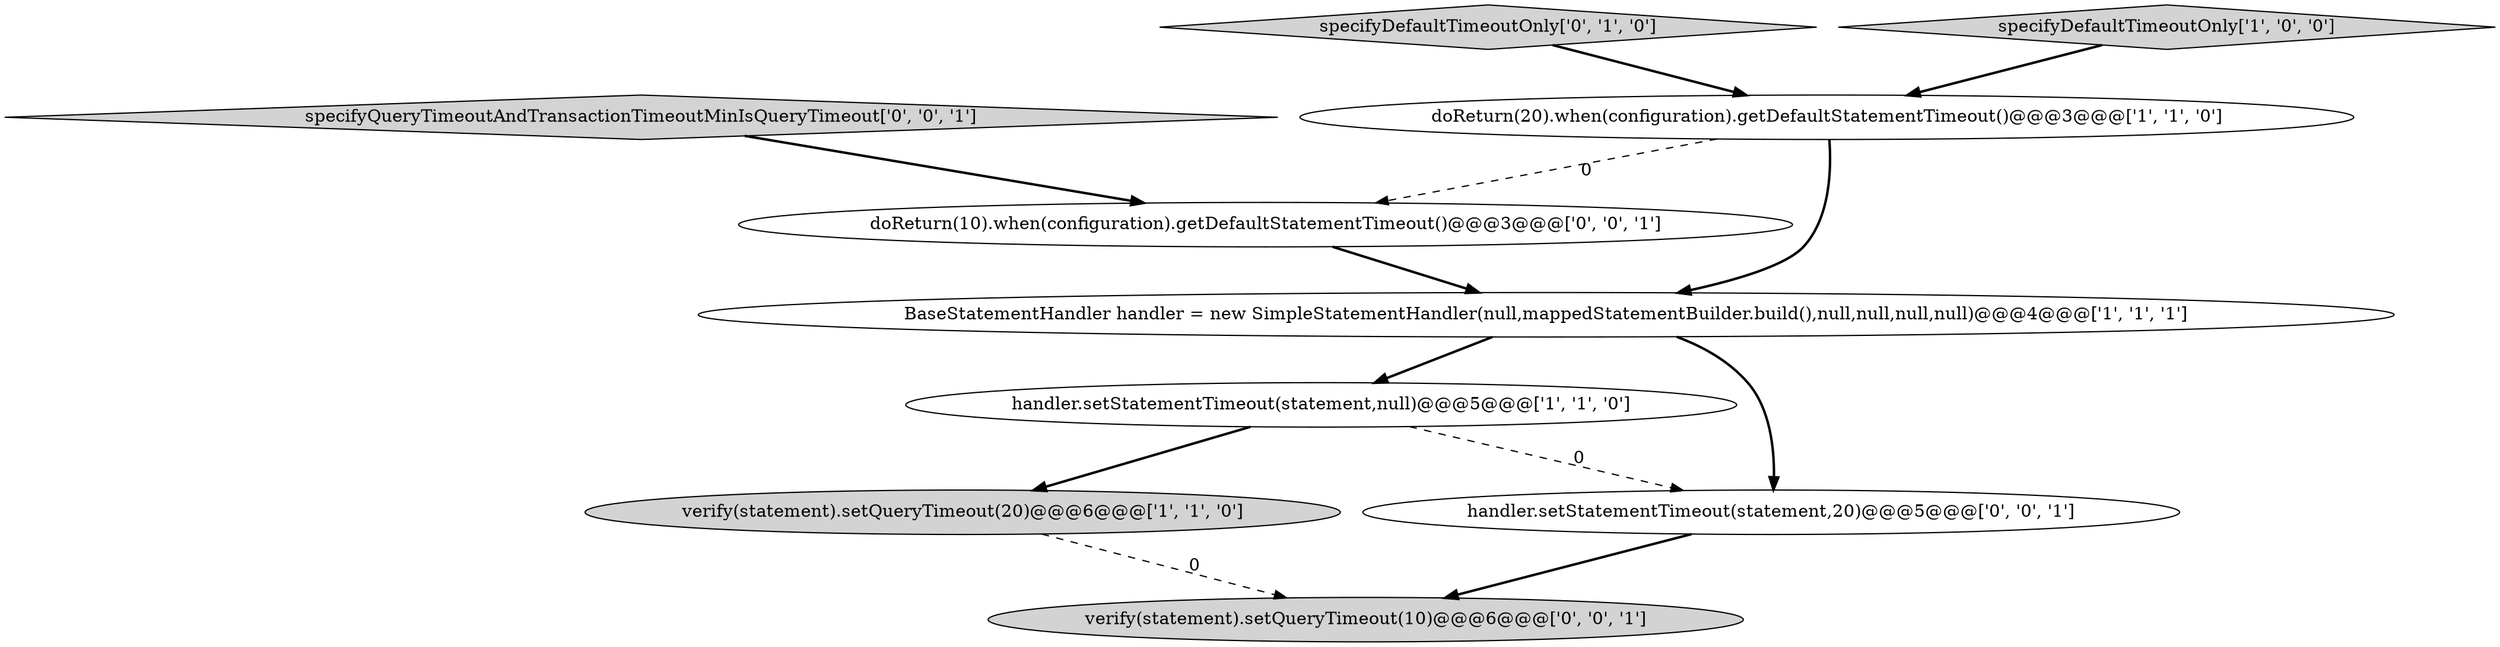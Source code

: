 digraph {
1 [style = filled, label = "doReturn(20).when(configuration).getDefaultStatementTimeout()@@@3@@@['1', '1', '0']", fillcolor = white, shape = ellipse image = "AAA0AAABBB1BBB"];
5 [style = filled, label = "specifyDefaultTimeoutOnly['0', '1', '0']", fillcolor = lightgray, shape = diamond image = "AAA0AAABBB2BBB"];
9 [style = filled, label = "specifyQueryTimeoutAndTransactionTimeoutMinIsQueryTimeout['0', '0', '1']", fillcolor = lightgray, shape = diamond image = "AAA0AAABBB3BBB"];
4 [style = filled, label = "verify(statement).setQueryTimeout(20)@@@6@@@['1', '1', '0']", fillcolor = lightgray, shape = ellipse image = "AAA0AAABBB1BBB"];
6 [style = filled, label = "doReturn(10).when(configuration).getDefaultStatementTimeout()@@@3@@@['0', '0', '1']", fillcolor = white, shape = ellipse image = "AAA0AAABBB3BBB"];
2 [style = filled, label = "BaseStatementHandler handler = new SimpleStatementHandler(null,mappedStatementBuilder.build(),null,null,null,null)@@@4@@@['1', '1', '1']", fillcolor = white, shape = ellipse image = "AAA0AAABBB1BBB"];
7 [style = filled, label = "verify(statement).setQueryTimeout(10)@@@6@@@['0', '0', '1']", fillcolor = lightgray, shape = ellipse image = "AAA0AAABBB3BBB"];
0 [style = filled, label = "handler.setStatementTimeout(statement,null)@@@5@@@['1', '1', '0']", fillcolor = white, shape = ellipse image = "AAA0AAABBB1BBB"];
8 [style = filled, label = "handler.setStatementTimeout(statement,20)@@@5@@@['0', '0', '1']", fillcolor = white, shape = ellipse image = "AAA0AAABBB3BBB"];
3 [style = filled, label = "specifyDefaultTimeoutOnly['1', '0', '0']", fillcolor = lightgray, shape = diamond image = "AAA0AAABBB1BBB"];
0->8 [style = dashed, label="0"];
5->1 [style = bold, label=""];
1->2 [style = bold, label=""];
2->0 [style = bold, label=""];
9->6 [style = bold, label=""];
3->1 [style = bold, label=""];
0->4 [style = bold, label=""];
4->7 [style = dashed, label="0"];
1->6 [style = dashed, label="0"];
8->7 [style = bold, label=""];
2->8 [style = bold, label=""];
6->2 [style = bold, label=""];
}
